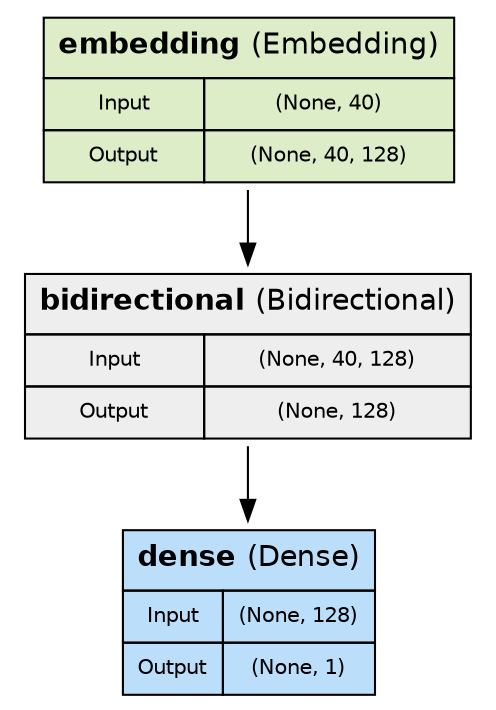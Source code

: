 digraph G {
    rankdir=TB;
    concentrate=true;
    dpi=200;
    splines=ortho;
    node [shape=plaintext fontname=Helvetica];

    layer_0 [label=<<TABLE BORDER="0" CELLBORDER="1" CELLSPACING="0" CELLPADDING="6" BGCOLOR="#dcedc8">
  <TR><TD COLSPAN="2"><B>embedding</B> (Embedding)</TD></TR>
  <TR><TD><FONT POINT-SIZE="10">Input</FONT></TD><TD><FONT POINT-SIZE="10">(None, 40)</FONT></TD></TR>
  <TR><TD><FONT POINT-SIZE="10">Output</FONT></TD><TD><FONT POINT-SIZE="10">(None, 40, 128)</FONT></TD></TR>
</TABLE>>];
    layer_1 [label=<<TABLE BORDER="0" CELLBORDER="1" CELLSPACING="0" CELLPADDING="6" BGCOLOR="#eeeeee">
  <TR><TD COLSPAN="2"><B>bidirectional</B> (Bidirectional)</TD></TR>
  <TR><TD><FONT POINT-SIZE="10">Input</FONT></TD><TD><FONT POINT-SIZE="10">(None, 40, 128)</FONT></TD></TR>
  <TR><TD><FONT POINT-SIZE="10">Output</FONT></TD><TD><FONT POINT-SIZE="10">(None, 128)</FONT></TD></TR>
</TABLE>>];
    layer_2 [label=<<TABLE BORDER="0" CELLBORDER="1" CELLSPACING="0" CELLPADDING="6" BGCOLOR="#bbdefb">
  <TR><TD COLSPAN="2"><B>dense</B> (Dense)</TD></TR>
  <TR><TD><FONT POINT-SIZE="10">Input</FONT></TD><TD><FONT POINT-SIZE="10">(None, 128)</FONT></TD></TR>
  <TR><TD><FONT POINT-SIZE="10">Output</FONT></TD><TD><FONT POINT-SIZE="10">(None, 1)</FONT></TD></TR>
</TABLE>>];
    layer_0 -> layer_1;
    layer_1 -> layer_2;
}
